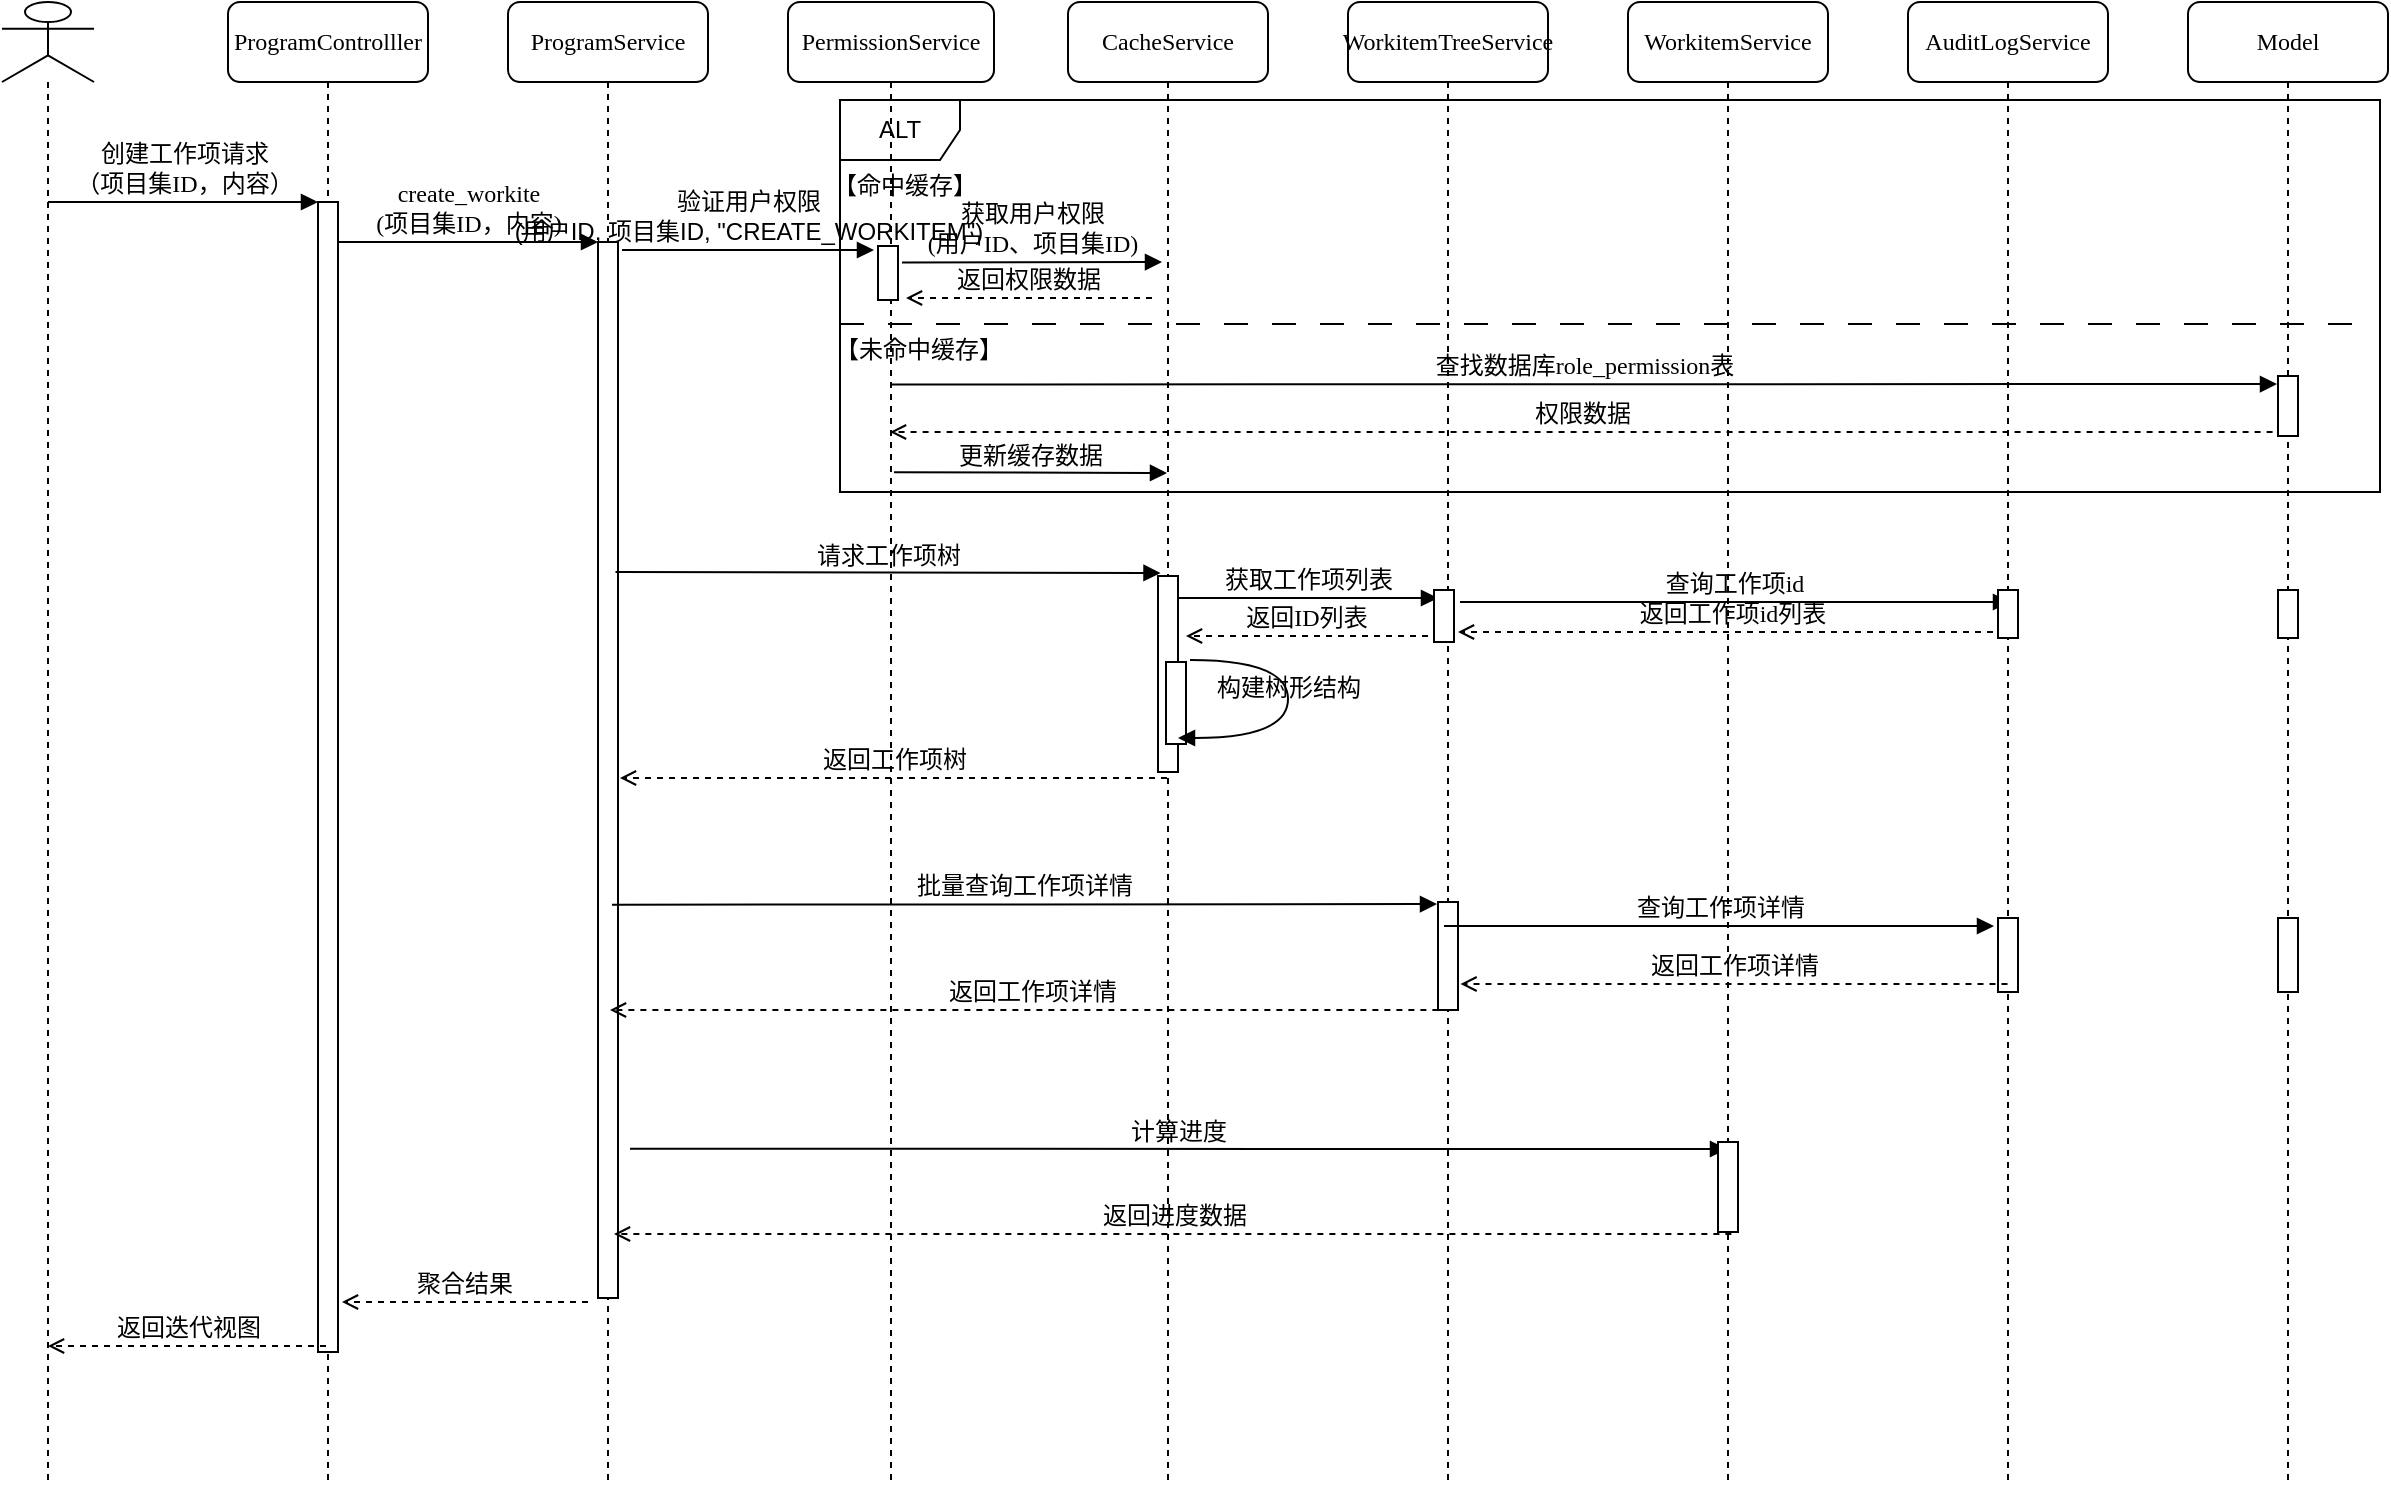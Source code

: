 <mxfile version="26.0.16">
  <diagram name="第 1 页" id="xbofDRNFgcab7UaRNV6J">
    <mxGraphModel dx="1380" dy="872" grid="0" gridSize="10" guides="1" tooltips="1" connect="1" arrows="1" fold="1" page="0" pageScale="1" pageWidth="827" pageHeight="1169" math="0" shadow="0">
      <root>
        <mxCell id="0" />
        <mxCell id="1" parent="0" />
        <mxCell id="08TwMSNiIlxwIcO33zME-50" value="ALT" style="shape=umlFrame;whiteSpace=wrap;html=1;pointerEvents=0;" vertex="1" parent="1">
          <mxGeometry x="566" y="129" width="770" height="196" as="geometry" />
        </mxCell>
        <mxCell id="08TwMSNiIlxwIcO33zME-1" value="ProgramControlller" style="shape=umlLifeline;perimeter=lifelinePerimeter;whiteSpace=wrap;html=1;container=1;collapsible=0;recursiveResize=0;outlineConnect=0;rounded=1;shadow=0;comic=0;labelBackgroundColor=none;strokeWidth=1;fontFamily=Verdana;fontSize=12;align=center;" vertex="1" parent="1">
          <mxGeometry x="260" y="80" width="100" height="740" as="geometry" />
        </mxCell>
        <mxCell id="08TwMSNiIlxwIcO33zME-2" value="" style="html=1;points=[];perimeter=orthogonalPerimeter;rounded=0;shadow=0;comic=0;labelBackgroundColor=none;strokeWidth=1;fontFamily=Verdana;fontSize=12;align=center;" vertex="1" parent="08TwMSNiIlxwIcO33zME-1">
          <mxGeometry x="45" y="100" width="10" height="575" as="geometry" />
        </mxCell>
        <mxCell id="08TwMSNiIlxwIcO33zME-3" value="ProgramService" style="shape=umlLifeline;perimeter=lifelinePerimeter;whiteSpace=wrap;html=1;container=1;collapsible=0;recursiveResize=0;outlineConnect=0;rounded=1;shadow=0;comic=0;labelBackgroundColor=none;strokeWidth=1;fontFamily=Verdana;fontSize=12;align=center;" vertex="1" parent="1">
          <mxGeometry x="400" y="80" width="100" height="740" as="geometry" />
        </mxCell>
        <mxCell id="08TwMSNiIlxwIcO33zME-4" value="" style="html=1;points=[];perimeter=orthogonalPerimeter;rounded=0;shadow=0;comic=0;labelBackgroundColor=none;strokeWidth=1;fontFamily=Verdana;fontSize=12;align=center;" vertex="1" parent="08TwMSNiIlxwIcO33zME-3">
          <mxGeometry x="45" y="120" width="10" height="528" as="geometry" />
        </mxCell>
        <mxCell id="08TwMSNiIlxwIcO33zME-5" value="返回工作项详情" style="html=1;verticalAlign=bottom;endArrow=open;dashed=1;endSize=6;labelBackgroundColor=none;fontFamily=Verdana;fontSize=12;edgeStyle=elbowEdgeStyle;elbow=vertical;jumpSize=6;" edge="1" parent="08TwMSNiIlxwIcO33zME-3">
          <mxGeometry x="-0.002" relative="1" as="geometry">
            <mxPoint x="51.004" y="504" as="targetPoint" />
            <Array as="points">
              <mxPoint x="286.68" y="504" />
              <mxPoint x="316.68" y="504" />
            </Array>
            <mxPoint x="471.18" y="504" as="sourcePoint" />
            <mxPoint as="offset" />
          </mxGeometry>
        </mxCell>
        <mxCell id="08TwMSNiIlxwIcO33zME-11" value="CacheService" style="shape=umlLifeline;perimeter=lifelinePerimeter;whiteSpace=wrap;html=1;container=1;collapsible=0;recursiveResize=0;outlineConnect=0;rounded=1;shadow=0;comic=0;labelBackgroundColor=none;strokeWidth=1;fontFamily=Verdana;fontSize=12;align=center;" vertex="1" parent="1">
          <mxGeometry x="680" y="80" width="100" height="740" as="geometry" />
        </mxCell>
        <mxCell id="08TwMSNiIlxwIcO33zME-12" value="" style="html=1;points=[];perimeter=orthogonalPerimeter;rounded=0;shadow=0;comic=0;labelBackgroundColor=none;strokeWidth=1;fontFamily=Verdana;fontSize=12;align=center;" vertex="1" parent="08TwMSNiIlxwIcO33zME-11">
          <mxGeometry x="45" y="287" width="10" height="98" as="geometry" />
        </mxCell>
        <mxCell id="08TwMSNiIlxwIcO33zME-13" value="获取工作项列表" style="html=1;verticalAlign=bottom;endArrow=block;entryX=0;entryY=0;labelBackgroundColor=none;fontFamily=Verdana;fontSize=12;edgeStyle=elbowEdgeStyle;elbow=horizontal;" edge="1" parent="08TwMSNiIlxwIcO33zME-11">
          <mxGeometry relative="1" as="geometry">
            <mxPoint x="55" y="298" as="sourcePoint" />
            <mxPoint x="185" y="298" as="targetPoint" />
          </mxGeometry>
        </mxCell>
        <mxCell id="08TwMSNiIlxwIcO33zME-14" value="返回ID列表" style="html=1;verticalAlign=bottom;endArrow=open;dashed=1;endSize=6;labelBackgroundColor=none;fontFamily=Verdana;fontSize=12;edgeStyle=elbowEdgeStyle;elbow=horizontal;jumpSize=6;" edge="1" parent="08TwMSNiIlxwIcO33zME-11">
          <mxGeometry x="0.016" relative="1" as="geometry">
            <mxPoint x="59" y="317" as="targetPoint" />
            <Array as="points">
              <mxPoint x="139" y="331" />
              <mxPoint x="169" y="331" />
            </Array>
            <mxPoint x="180" y="317" as="sourcePoint" />
            <mxPoint as="offset" />
          </mxGeometry>
        </mxCell>
        <mxCell id="08TwMSNiIlxwIcO33zME-15" value="" style="html=1;points=[];perimeter=orthogonalPerimeter;rounded=0;shadow=0;comic=0;labelBackgroundColor=none;strokeWidth=1;fontFamily=Verdana;fontSize=12;align=center;" vertex="1" parent="08TwMSNiIlxwIcO33zME-11">
          <mxGeometry x="49" y="330" width="10" height="41" as="geometry" />
        </mxCell>
        <mxCell id="08TwMSNiIlxwIcO33zME-16" value="构建树形结构" style="html=1;verticalAlign=bottom;endArrow=block;labelBackgroundColor=none;fontFamily=Verdana;fontSize=12;elbow=vertical;edgeStyle=orthogonalEdgeStyle;curved=1;exitX=1.066;exitY=0.713;exitPerimeter=0;" edge="1" parent="08TwMSNiIlxwIcO33zME-11">
          <mxGeometry x="0.003" relative="1" as="geometry">
            <mxPoint x="61" y="329" as="sourcePoint" />
            <mxPoint x="55" y="368" as="targetPoint" />
            <Array as="points">
              <mxPoint x="110" y="329" />
              <mxPoint x="110" y="368" />
            </Array>
            <mxPoint as="offset" />
          </mxGeometry>
        </mxCell>
        <mxCell id="08TwMSNiIlxwIcO33zME-56" value="返回权限数据" style="html=1;verticalAlign=bottom;endArrow=open;dashed=1;endSize=6;labelBackgroundColor=none;fontFamily=Verdana;fontSize=12;edgeStyle=elbowEdgeStyle;elbow=vertical;jumpSize=6;" edge="1" parent="08TwMSNiIlxwIcO33zME-11">
          <mxGeometry x="0.013" relative="1" as="geometry">
            <mxPoint x="-81" y="148" as="targetPoint" />
            <Array as="points">
              <mxPoint x="-1" y="148" />
              <mxPoint x="29" y="148" />
            </Array>
            <mxPoint x="42" y="148" as="sourcePoint" />
            <mxPoint as="offset" />
          </mxGeometry>
        </mxCell>
        <mxCell id="08TwMSNiIlxwIcO33zME-8" value="PermissionService" style="shape=umlLifeline;perimeter=lifelinePerimeter;whiteSpace=wrap;html=1;container=1;collapsible=0;recursiveResize=0;outlineConnect=0;rounded=1;shadow=0;comic=0;labelBackgroundColor=none;strokeWidth=1;fontFamily=Verdana;fontSize=12;align=center;" vertex="1" parent="1">
          <mxGeometry x="540" y="80" width="103" height="740" as="geometry" />
        </mxCell>
        <mxCell id="08TwMSNiIlxwIcO33zME-9" value="" style="html=1;points=[];perimeter=orthogonalPerimeter;rounded=0;shadow=0;comic=0;labelBackgroundColor=none;strokeWidth=1;fontFamily=Verdana;fontSize=12;align=center;" vertex="1" parent="08TwMSNiIlxwIcO33zME-8">
          <mxGeometry x="45" y="122" width="10" height="27" as="geometry" />
        </mxCell>
        <mxCell id="08TwMSNiIlxwIcO33zME-10" value="计算进度" style="html=1;verticalAlign=bottom;endArrow=block;labelBackgroundColor=none;fontFamily=Verdana;fontSize=12;edgeStyle=elbowEdgeStyle;elbow=vertical;" edge="1" parent="08TwMSNiIlxwIcO33zME-8" target="08TwMSNiIlxwIcO33zME-21">
          <mxGeometry relative="1" as="geometry">
            <mxPoint x="-79" y="573.38" as="sourcePoint" />
            <mxPoint x="333.5" y="572.995" as="targetPoint" />
          </mxGeometry>
        </mxCell>
        <mxCell id="08TwMSNiIlxwIcO33zME-67" value="【命中缓存】" style="text;html=1;align=center;verticalAlign=middle;resizable=0;points=[];autosize=1;strokeColor=none;fillColor=none;" vertex="1" parent="08TwMSNiIlxwIcO33zME-8">
          <mxGeometry x="13" y="79" width="90" height="26" as="geometry" />
        </mxCell>
        <mxCell id="08TwMSNiIlxwIcO33zME-17" value="WorkitemTreeService" style="shape=umlLifeline;perimeter=lifelinePerimeter;whiteSpace=wrap;html=1;container=1;collapsible=0;recursiveResize=0;outlineConnect=0;rounded=1;shadow=0;comic=0;labelBackgroundColor=none;strokeWidth=1;fontFamily=Verdana;fontSize=12;align=center;" vertex="1" parent="1">
          <mxGeometry x="820" y="80" width="100" height="740" as="geometry" />
        </mxCell>
        <mxCell id="08TwMSNiIlxwIcO33zME-18" value="" style="html=1;points=[];perimeter=orthogonalPerimeter;rounded=0;shadow=0;comic=0;labelBackgroundColor=none;strokeWidth=1;fontFamily=Verdana;fontSize=12;align=center;" vertex="1" parent="08TwMSNiIlxwIcO33zME-17">
          <mxGeometry x="43" y="294" width="10" height="26" as="geometry" />
        </mxCell>
        <mxCell id="08TwMSNiIlxwIcO33zME-19" value="" style="html=1;points=[];perimeter=orthogonalPerimeter;rounded=0;shadow=0;comic=0;labelBackgroundColor=none;strokeWidth=1;fontFamily=Verdana;fontSize=12;align=center;" vertex="1" parent="08TwMSNiIlxwIcO33zME-17">
          <mxGeometry x="45" y="450" width="10" height="54" as="geometry" />
        </mxCell>
        <mxCell id="08TwMSNiIlxwIcO33zME-20" value="查询工作项id" style="html=1;verticalAlign=bottom;endArrow=block;labelBackgroundColor=none;fontFamily=Verdana;fontSize=12;edgeStyle=elbowEdgeStyle;elbow=vertical;" edge="1" parent="08TwMSNiIlxwIcO33zME-17">
          <mxGeometry x="-0.002" relative="1" as="geometry">
            <mxPoint x="56" y="300" as="sourcePoint" />
            <mxPoint x="331" y="300" as="targetPoint" />
            <mxPoint as="offset" />
          </mxGeometry>
        </mxCell>
        <mxCell id="08TwMSNiIlxwIcO33zME-21" value="WorkitemService" style="shape=umlLifeline;perimeter=lifelinePerimeter;whiteSpace=wrap;html=1;container=1;collapsible=0;recursiveResize=0;outlineConnect=0;rounded=1;shadow=0;comic=0;labelBackgroundColor=none;strokeWidth=1;fontFamily=Verdana;fontSize=12;align=center;" vertex="1" parent="1">
          <mxGeometry x="960" y="80" width="100" height="740" as="geometry" />
        </mxCell>
        <mxCell id="08TwMSNiIlxwIcO33zME-22" value="返回工作项id列表" style="html=1;verticalAlign=bottom;endArrow=open;dashed=1;endSize=6;labelBackgroundColor=none;fontFamily=Verdana;fontSize=12;edgeStyle=elbowEdgeStyle;elbow=vertical;jumpSize=6;" edge="1" parent="08TwMSNiIlxwIcO33zME-21">
          <mxGeometry x="-0.002" relative="1" as="geometry">
            <mxPoint x="-85" y="315" as="targetPoint" />
            <Array as="points">
              <mxPoint x="28" y="315" />
              <mxPoint x="58" y="315" />
            </Array>
            <mxPoint x="188.5" y="315" as="sourcePoint" />
            <mxPoint as="offset" />
          </mxGeometry>
        </mxCell>
        <mxCell id="08TwMSNiIlxwIcO33zME-23" value="" style="html=1;points=[];perimeter=orthogonalPerimeter;rounded=0;shadow=0;comic=0;labelBackgroundColor=none;strokeWidth=1;fontFamily=Verdana;fontSize=12;align=center;" vertex="1" parent="08TwMSNiIlxwIcO33zME-21">
          <mxGeometry x="45" y="570" width="10" height="45" as="geometry" />
        </mxCell>
        <mxCell id="08TwMSNiIlxwIcO33zME-24" value="创建工作项请求&lt;div&gt;（项目集ID，内容）&lt;/div&gt;" style="html=1;verticalAlign=bottom;endArrow=block;entryX=0;entryY=0;labelBackgroundColor=none;fontFamily=Verdana;fontSize=12;edgeStyle=elbowEdgeStyle;elbow=vertical;" edge="1" parent="1" source="08TwMSNiIlxwIcO33zME-31" target="08TwMSNiIlxwIcO33zME-2">
          <mxGeometry x="0.006" relative="1" as="geometry">
            <mxPoint x="150" y="180" as="sourcePoint" />
            <mxPoint as="offset" />
          </mxGeometry>
        </mxCell>
        <mxCell id="08TwMSNiIlxwIcO33zME-25" value="create_workite&lt;div&gt;(项目集ID，内容)&lt;/div&gt;" style="html=1;verticalAlign=bottom;endArrow=block;entryX=0;entryY=0;labelBackgroundColor=none;fontFamily=Verdana;fontSize=12;edgeStyle=elbowEdgeStyle;elbow=vertical;" edge="1" parent="1" source="08TwMSNiIlxwIcO33zME-2" target="08TwMSNiIlxwIcO33zME-4">
          <mxGeometry x="0.001" relative="1" as="geometry">
            <mxPoint x="370" y="200" as="sourcePoint" />
            <mxPoint as="offset" />
          </mxGeometry>
        </mxCell>
        <mxCell id="08TwMSNiIlxwIcO33zME-26" value="AuditLogService" style="shape=umlLifeline;perimeter=lifelinePerimeter;whiteSpace=wrap;html=1;container=1;collapsible=0;recursiveResize=0;outlineConnect=0;rounded=1;shadow=0;comic=0;labelBackgroundColor=none;strokeWidth=1;fontFamily=Verdana;fontSize=12;align=center;" vertex="1" parent="1">
          <mxGeometry x="1100" y="80" width="100" height="740" as="geometry" />
        </mxCell>
        <mxCell id="08TwMSNiIlxwIcO33zME-27" value="查询工作项详情" style="html=1;verticalAlign=bottom;endArrow=block;labelBackgroundColor=none;fontFamily=Verdana;fontSize=12;edgeStyle=elbowEdgeStyle;elbow=vertical;" edge="1" parent="08TwMSNiIlxwIcO33zME-26">
          <mxGeometry relative="1" as="geometry">
            <mxPoint x="-232" y="462" as="sourcePoint" />
            <mxPoint x="43" y="462" as="targetPoint" />
          </mxGeometry>
        </mxCell>
        <mxCell id="08TwMSNiIlxwIcO33zME-29" value="" style="html=1;points=[];perimeter=orthogonalPerimeter;rounded=0;shadow=0;comic=0;labelBackgroundColor=none;strokeWidth=1;fontFamily=Verdana;fontSize=12;align=center;" vertex="1" parent="08TwMSNiIlxwIcO33zME-26">
          <mxGeometry x="45" y="294" width="10" height="24" as="geometry" />
        </mxCell>
        <mxCell id="08TwMSNiIlxwIcO33zME-30" value="" style="html=1;points=[];perimeter=orthogonalPerimeter;rounded=0;shadow=0;comic=0;labelBackgroundColor=none;strokeWidth=1;fontFamily=Verdana;fontSize=12;align=center;" vertex="1" parent="08TwMSNiIlxwIcO33zME-26">
          <mxGeometry x="45" y="458" width="10" height="37" as="geometry" />
        </mxCell>
        <mxCell id="08TwMSNiIlxwIcO33zME-31" value="" style="shape=umlLifeline;perimeter=lifelinePerimeter;whiteSpace=wrap;html=1;container=1;dropTarget=0;collapsible=0;recursiveResize=0;outlineConnect=0;portConstraint=eastwest;newEdgeStyle={&quot;curved&quot;:0,&quot;rounded&quot;:0};participant=umlActor;" vertex="1" parent="1">
          <mxGeometry x="147" y="80" width="46" height="740" as="geometry" />
        </mxCell>
        <mxCell id="08TwMSNiIlxwIcO33zME-32" value="请求工作项树" style="html=1;verticalAlign=bottom;endArrow=block;labelBackgroundColor=none;fontFamily=Verdana;fontSize=12;edgeStyle=elbowEdgeStyle;elbow=vertical;" edge="1" parent="1">
          <mxGeometry x="-0.0" relative="1" as="geometry">
            <mxPoint x="453.75" y="365.0" as="sourcePoint" />
            <mxPoint x="726.25" y="365.552" as="targetPoint" />
            <mxPoint as="offset" />
          </mxGeometry>
        </mxCell>
        <mxCell id="08TwMSNiIlxwIcO33zME-33" value="批量查询工作项详情" style="html=1;verticalAlign=bottom;endArrow=block;labelBackgroundColor=none;fontFamily=Verdana;fontSize=12;edgeStyle=elbowEdgeStyle;elbow=vertical;" edge="1" parent="1">
          <mxGeometry relative="1" as="geometry">
            <mxPoint x="452" y="531.38" as="sourcePoint" />
            <mxPoint x="864.5" y="530.995" as="targetPoint" />
          </mxGeometry>
        </mxCell>
        <mxCell id="08TwMSNiIlxwIcO33zME-34" value="返回进度数据" style="html=1;verticalAlign=bottom;endArrow=open;dashed=1;endSize=6;labelBackgroundColor=none;fontFamily=Verdana;fontSize=12;edgeStyle=elbowEdgeStyle;elbow=vertical;jumpSize=6;" edge="1" parent="1">
          <mxGeometry x="-0.002" relative="1" as="geometry">
            <mxPoint x="453.004" y="696" as="targetPoint" />
            <Array as="points">
              <mxPoint x="826.68" y="696" />
              <mxPoint x="856.68" y="696" />
            </Array>
            <mxPoint x="1011.68" y="696" as="sourcePoint" />
            <mxPoint as="offset" />
          </mxGeometry>
        </mxCell>
        <mxCell id="08TwMSNiIlxwIcO33zME-35" value="&lt;span style=&quot;font-family: Helvetica; text-align: left; text-wrap-mode: wrap;&quot;&gt;验证用户权限&lt;/span&gt;&lt;div&gt;&lt;span style=&quot;font-family: Helvetica; text-align: left; text-wrap-mode: wrap;&quot;&gt;(用户ID, 项目集ID, &quot;CREATE_WORKITEM&quot;)&lt;/span&gt;&lt;/div&gt;" style="html=1;verticalAlign=bottom;endArrow=block;labelBackgroundColor=none;fontFamily=Verdana;fontSize=12;edgeStyle=elbowEdgeStyle;elbow=vertical;" edge="1" parent="1">
          <mxGeometry x="-0.0" relative="1" as="geometry">
            <mxPoint x="457" y="204" as="sourcePoint" />
            <mxPoint x="583" y="204" as="targetPoint" />
            <mxPoint as="offset" />
          </mxGeometry>
        </mxCell>
        <mxCell id="08TwMSNiIlxwIcO33zME-39" value="返回工作项树" style="html=1;verticalAlign=bottom;endArrow=open;dashed=1;endSize=6;labelBackgroundColor=none;fontFamily=Verdana;fontSize=12;edgeStyle=elbowEdgeStyle;elbow=vertical;jumpSize=6;" edge="1" parent="1">
          <mxGeometry x="-0.002" relative="1" as="geometry">
            <mxPoint x="456" y="468" as="targetPoint" />
            <Array as="points">
              <mxPoint x="569" y="468" />
              <mxPoint x="599" y="468" />
            </Array>
            <mxPoint x="729.5" y="468" as="sourcePoint" />
            <mxPoint as="offset" />
          </mxGeometry>
        </mxCell>
        <mxCell id="08TwMSNiIlxwIcO33zME-40" value="返回工作项详情" style="html=1;verticalAlign=bottom;endArrow=open;dashed=1;endSize=6;labelBackgroundColor=none;fontFamily=Verdana;fontSize=12;edgeStyle=elbowEdgeStyle;elbow=vertical;jumpSize=6;" edge="1" parent="1">
          <mxGeometry x="-0.002" relative="1" as="geometry">
            <mxPoint x="876.25" y="571" as="targetPoint" />
            <Array as="points">
              <mxPoint x="989.25" y="571" />
              <mxPoint x="1019.25" y="571" />
            </Array>
            <mxPoint x="1149.75" y="571" as="sourcePoint" />
            <mxPoint as="offset" />
          </mxGeometry>
        </mxCell>
        <mxCell id="08TwMSNiIlxwIcO33zME-41" value="返回迭代视图" style="html=1;verticalAlign=bottom;endArrow=open;dashed=1;endSize=6;labelBackgroundColor=none;fontFamily=Verdana;fontSize=12;edgeStyle=elbowEdgeStyle;elbow=vertical;jumpSize=6;" edge="1" parent="1">
          <mxGeometry x="-0.002" relative="1" as="geometry">
            <mxPoint x="170" y="752" as="targetPoint" />
            <Array as="points">
              <mxPoint x="250" y="752" />
              <mxPoint x="280" y="752" />
            </Array>
            <mxPoint x="309" y="752" as="sourcePoint" />
            <mxPoint as="offset" />
          </mxGeometry>
        </mxCell>
        <mxCell id="08TwMSNiIlxwIcO33zME-42" value="聚合结果" style="html=1;verticalAlign=bottom;endArrow=open;dashed=1;endSize=6;labelBackgroundColor=none;fontFamily=Verdana;fontSize=12;edgeStyle=elbowEdgeStyle;elbow=vertical;jumpSize=6;" edge="1" parent="1">
          <mxGeometry x="0.013" relative="1" as="geometry">
            <mxPoint x="317" y="730" as="targetPoint" />
            <Array as="points">
              <mxPoint x="397" y="730" />
              <mxPoint x="427" y="730" />
            </Array>
            <mxPoint x="440" y="730" as="sourcePoint" />
            <mxPoint as="offset" />
          </mxGeometry>
        </mxCell>
        <mxCell id="08TwMSNiIlxwIcO33zME-43" value="Model" style="shape=umlLifeline;perimeter=lifelinePerimeter;whiteSpace=wrap;html=1;container=1;collapsible=0;recursiveResize=0;outlineConnect=0;rounded=1;shadow=0;comic=0;labelBackgroundColor=none;strokeWidth=1;fontFamily=Verdana;fontSize=12;align=center;" vertex="1" parent="1">
          <mxGeometry x="1240" y="80" width="100" height="740" as="geometry" />
        </mxCell>
        <mxCell id="08TwMSNiIlxwIcO33zME-45" value="" style="html=1;points=[];perimeter=orthogonalPerimeter;rounded=0;shadow=0;comic=0;labelBackgroundColor=none;strokeWidth=1;fontFamily=Verdana;fontSize=12;align=center;" vertex="1" parent="08TwMSNiIlxwIcO33zME-43">
          <mxGeometry x="45" y="187" width="10" height="30" as="geometry" />
        </mxCell>
        <mxCell id="08TwMSNiIlxwIcO33zME-46" value="" style="html=1;points=[];perimeter=orthogonalPerimeter;rounded=0;shadow=0;comic=0;labelBackgroundColor=none;strokeWidth=1;fontFamily=Verdana;fontSize=12;align=center;" vertex="1" parent="08TwMSNiIlxwIcO33zME-43">
          <mxGeometry x="45" y="294" width="10" height="24" as="geometry" />
        </mxCell>
        <mxCell id="08TwMSNiIlxwIcO33zME-47" value="" style="html=1;points=[];perimeter=orthogonalPerimeter;rounded=0;shadow=0;comic=0;labelBackgroundColor=none;strokeWidth=1;fontFamily=Verdana;fontSize=12;align=center;" vertex="1" parent="08TwMSNiIlxwIcO33zME-43">
          <mxGeometry x="45" y="458" width="10" height="37" as="geometry" />
        </mxCell>
        <mxCell id="08TwMSNiIlxwIcO33zME-53" value="获取用户权限&lt;div&gt;(用户ID、项目集ID)&lt;/div&gt;" style="html=1;verticalAlign=bottom;endArrow=block;entryX=0;entryY=0;labelBackgroundColor=none;fontFamily=Verdana;fontSize=12;edgeStyle=elbowEdgeStyle;elbow=vertical;" edge="1" parent="1">
          <mxGeometry x="0.001" relative="1" as="geometry">
            <mxPoint x="597" y="210.19" as="sourcePoint" />
            <mxPoint x="727" y="210.19" as="targetPoint" />
            <mxPoint as="offset" />
          </mxGeometry>
        </mxCell>
        <mxCell id="08TwMSNiIlxwIcO33zME-59" value="更新缓存数据" style="html=1;verticalAlign=bottom;endArrow=block;labelBackgroundColor=none;fontFamily=Verdana;fontSize=12;edgeStyle=elbowEdgeStyle;elbow=vertical;" edge="1" parent="1">
          <mxGeometry x="-0.002" relative="1" as="geometry">
            <mxPoint x="593" y="315.11" as="sourcePoint" />
            <mxPoint x="729.5" y="315.443" as="targetPoint" />
            <mxPoint as="offset" />
          </mxGeometry>
        </mxCell>
        <mxCell id="08TwMSNiIlxwIcO33zME-65" value="" style="endArrow=none;html=1;rounded=0;dashed=1;dashPattern=12 12;" edge="1" parent="1">
          <mxGeometry width="50" height="50" relative="1" as="geometry">
            <mxPoint x="566" y="241" as="sourcePoint" />
            <mxPoint x="1333" y="241" as="targetPoint" />
          </mxGeometry>
        </mxCell>
        <mxCell id="08TwMSNiIlxwIcO33zME-58" value="权限数据" style="html=1;verticalAlign=bottom;endArrow=open;dashed=1;endSize=6;labelBackgroundColor=none;fontFamily=Verdana;fontSize=12;edgeStyle=elbowEdgeStyle;elbow=vertical;jumpSize=6;" edge="1" parent="1">
          <mxGeometry x="-0.002" relative="1" as="geometry">
            <mxPoint x="590.999" y="295" as="targetPoint" />
            <Array as="points">
              <mxPoint x="1097.29" y="295" />
              <mxPoint x="1127.29" y="295" />
            </Array>
            <mxPoint x="1282.29" y="295" as="sourcePoint" />
            <mxPoint as="offset" />
          </mxGeometry>
        </mxCell>
        <mxCell id="08TwMSNiIlxwIcO33zME-57" value="查找数据库role_permission表" style="html=1;verticalAlign=bottom;endArrow=block;labelBackgroundColor=none;fontFamily=Verdana;fontSize=12;edgeStyle=elbowEdgeStyle;elbow=vertical;" edge="1" parent="1">
          <mxGeometry x="-0.001" relative="1" as="geometry">
            <mxPoint x="592" y="271.22" as="sourcePoint" />
            <mxPoint x="1284.5" y="270.998" as="targetPoint" />
            <mxPoint as="offset" />
          </mxGeometry>
        </mxCell>
        <mxCell id="08TwMSNiIlxwIcO33zME-66" value="【未命中缓存】" style="text;html=1;align=center;verticalAlign=middle;resizable=0;points=[];autosize=1;strokeColor=none;fillColor=none;" vertex="1" parent="1">
          <mxGeometry x="554" y="241" width="102" height="26" as="geometry" />
        </mxCell>
      </root>
    </mxGraphModel>
  </diagram>
</mxfile>
